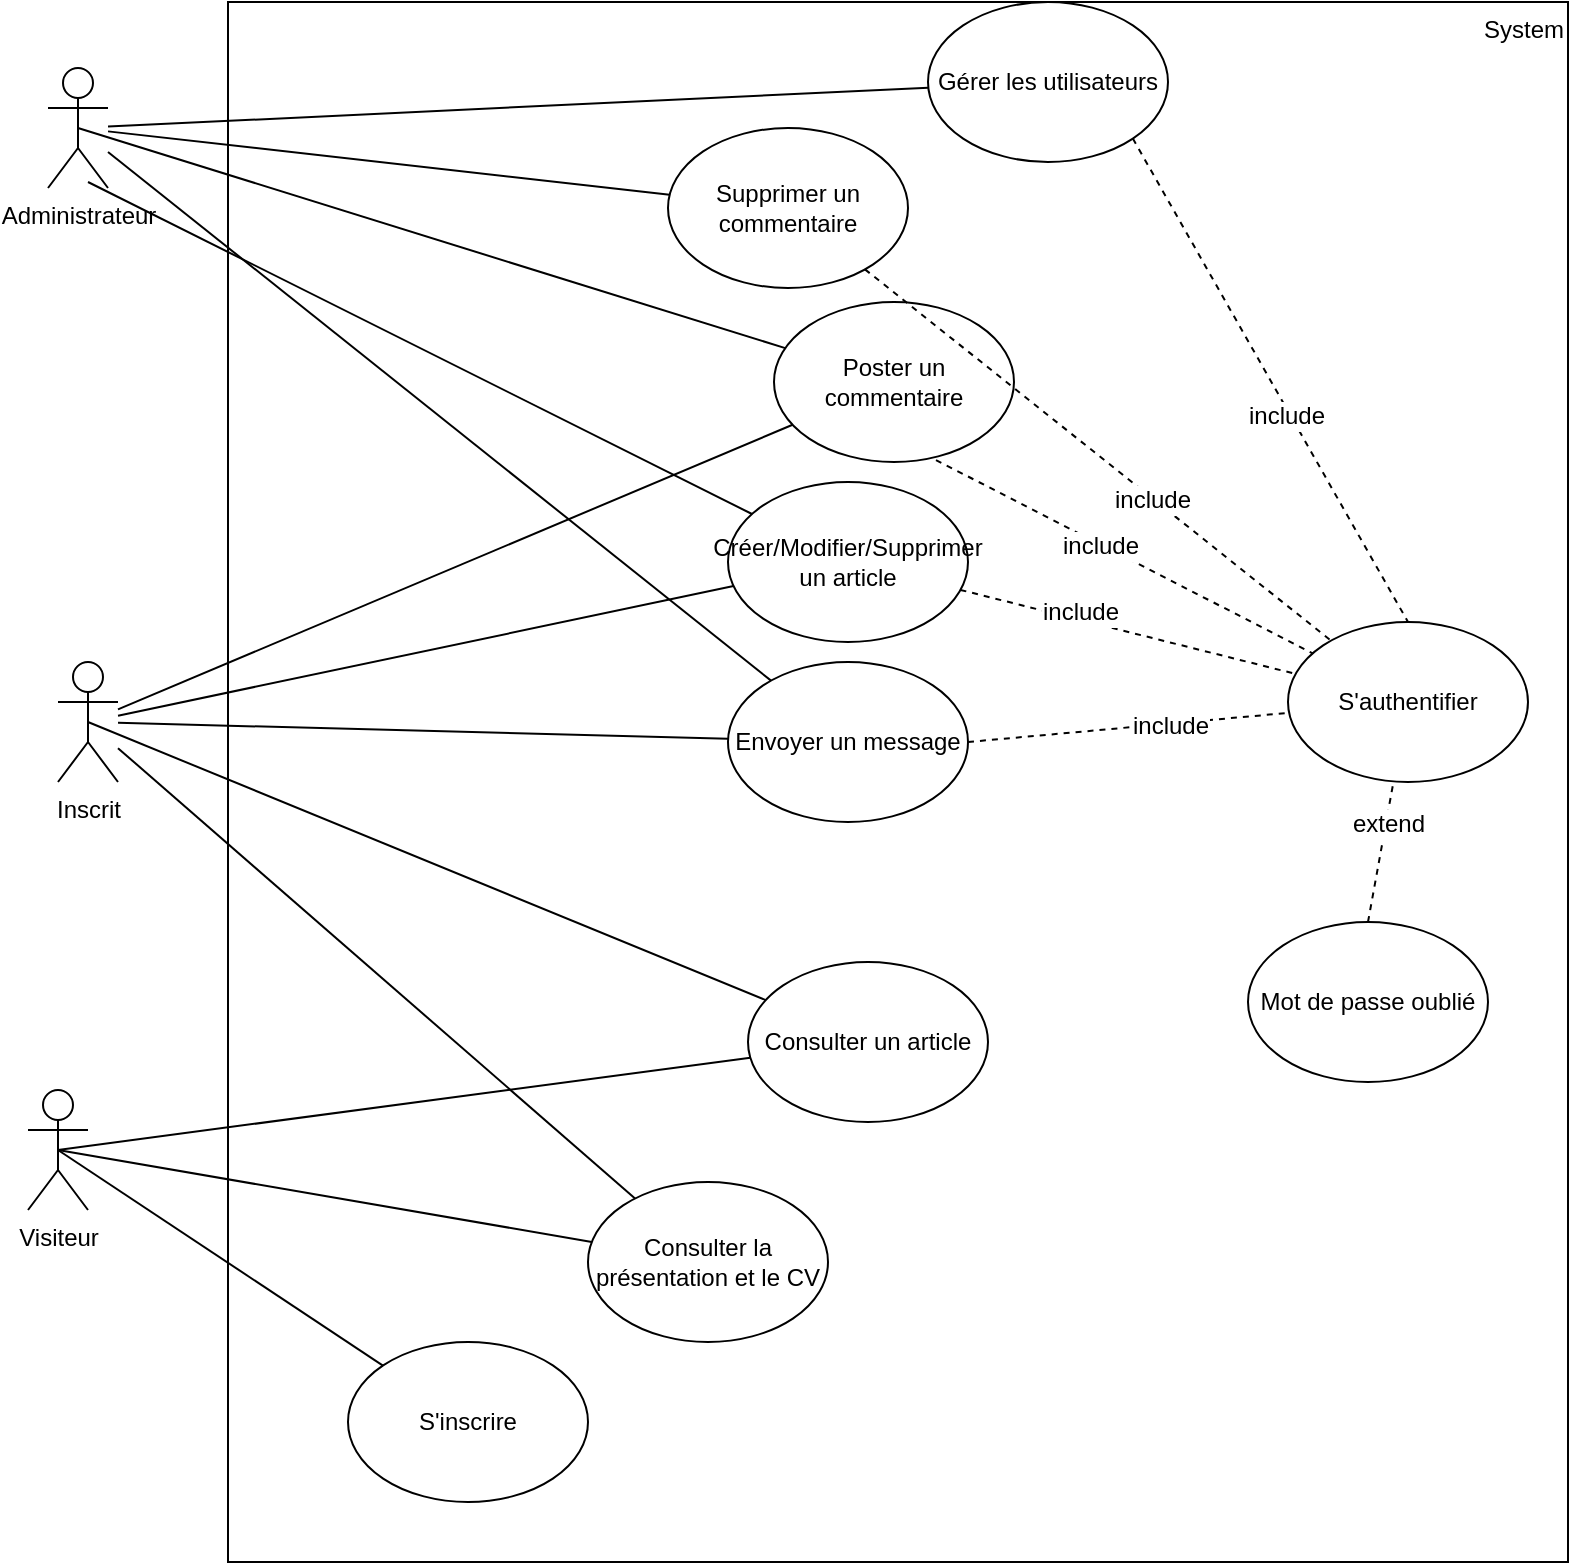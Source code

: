 <mxfile version="12.3.7" type="device" pages="1"><diagram id="q4gUPakhTd23E55N_bJU" name="Page-1"><mxGraphModel dx="1352" dy="767" grid="1" gridSize="10" guides="1" tooltips="1" connect="1" arrows="1" fold="1" page="1" pageScale="1" pageWidth="827" pageHeight="1169" math="0" shadow="0"><root><mxCell id="0"/><mxCell id="1" parent="0"/><mxCell id="Vej4GtkiTeQyJieNl1H3-2" value="&lt;div align=&quot;right&quot;&gt;System&lt;/div&gt;" style="rounded=0;whiteSpace=wrap;html=1;align=right;verticalAlign=top;" vertex="1" parent="1"><mxGeometry x="140" y="40" width="670" height="780" as="geometry"/></mxCell><mxCell id="Vej4GtkiTeQyJieNl1H3-3" value="Administrateur" style="shape=umlActor;verticalLabelPosition=bottom;labelBackgroundColor=#ffffff;verticalAlign=top;html=1;outlineConnect=0;" vertex="1" parent="1"><mxGeometry x="50" y="73" width="30" height="60" as="geometry"/></mxCell><mxCell id="Vej4GtkiTeQyJieNl1H3-4" value="Inscrit" style="shape=umlActor;verticalLabelPosition=bottom;labelBackgroundColor=#ffffff;verticalAlign=top;html=1;outlineConnect=0;" vertex="1" parent="1"><mxGeometry x="55" y="370" width="30" height="60" as="geometry"/></mxCell><mxCell id="Vej4GtkiTeQyJieNl1H3-6" value="Visiteur" style="shape=umlActor;verticalLabelPosition=bottom;labelBackgroundColor=#ffffff;verticalAlign=top;html=1;outlineConnect=0;" vertex="1" parent="1"><mxGeometry x="40" y="584" width="30" height="60" as="geometry"/></mxCell><mxCell id="Vej4GtkiTeQyJieNl1H3-9" value="Gérer les utilisateurs" style="ellipse;whiteSpace=wrap;html=1;" vertex="1" parent="1"><mxGeometry x="490" y="40" width="120" height="80" as="geometry"/></mxCell><mxCell id="Vej4GtkiTeQyJieNl1H3-10" value="Supprimer un commentaire" style="ellipse;whiteSpace=wrap;html=1;" vertex="1" parent="1"><mxGeometry x="360" y="103" width="120" height="80" as="geometry"/></mxCell><mxCell id="Vej4GtkiTeQyJieNl1H3-11" value="Créer/Modifier/Supprimer un article" style="ellipse;whiteSpace=wrap;html=1;" vertex="1" parent="1"><mxGeometry x="390" y="280" width="120" height="80" as="geometry"/></mxCell><mxCell id="Vej4GtkiTeQyJieNl1H3-12" value="S'authentifier" style="ellipse;whiteSpace=wrap;html=1;" vertex="1" parent="1"><mxGeometry x="670" y="350" width="120" height="80" as="geometry"/></mxCell><mxCell id="Vej4GtkiTeQyJieNl1H3-13" value="Poster un commentaire" style="ellipse;whiteSpace=wrap;html=1;" vertex="1" parent="1"><mxGeometry x="413" y="190" width="120" height="80" as="geometry"/></mxCell><mxCell id="Vej4GtkiTeQyJieNl1H3-14" value="Consulter un article" style="ellipse;whiteSpace=wrap;html=1;" vertex="1" parent="1"><mxGeometry x="400" y="520" width="120" height="80" as="geometry"/></mxCell><mxCell id="Vej4GtkiTeQyJieNl1H3-15" value="Envoyer un message" style="ellipse;whiteSpace=wrap;html=1;" vertex="1" parent="1"><mxGeometry x="390" y="370" width="120" height="80" as="geometry"/></mxCell><mxCell id="Vej4GtkiTeQyJieNl1H3-16" value="Consulter la présentation et le CV" style="ellipse;whiteSpace=wrap;html=1;" vertex="1" parent="1"><mxGeometry x="320" y="630" width="120" height="80" as="geometry"/></mxCell><mxCell id="Vej4GtkiTeQyJieNl1H3-17" value="S'inscrire" style="ellipse;whiteSpace=wrap;html=1;" vertex="1" parent="1"><mxGeometry x="200" y="710" width="120" height="80" as="geometry"/></mxCell><mxCell id="Vej4GtkiTeQyJieNl1H3-18" value="" style="endArrow=none;html=1;" edge="1" parent="1" source="Vej4GtkiTeQyJieNl1H3-3" target="Vej4GtkiTeQyJieNl1H3-9"><mxGeometry width="50" height="50" relative="1" as="geometry"><mxPoint x="20" y="890" as="sourcePoint"/><mxPoint x="70" y="840" as="targetPoint"/></mxGeometry></mxCell><mxCell id="Vej4GtkiTeQyJieNl1H3-19" value="" style="endArrow=none;html=1;" edge="1" parent="1" source="Vej4GtkiTeQyJieNl1H3-3" target="Vej4GtkiTeQyJieNl1H3-10"><mxGeometry width="50" height="50" relative="1" as="geometry"><mxPoint x="20" y="890" as="sourcePoint"/><mxPoint x="70" y="840" as="targetPoint"/></mxGeometry></mxCell><mxCell id="Vej4GtkiTeQyJieNl1H3-20" value="" style="endArrow=none;html=1;" edge="1" parent="1" target="Vej4GtkiTeQyJieNl1H3-11"><mxGeometry width="50" height="50" relative="1" as="geometry"><mxPoint x="70" y="130" as="sourcePoint"/><mxPoint x="70" y="840" as="targetPoint"/></mxGeometry></mxCell><mxCell id="Vej4GtkiTeQyJieNl1H3-21" value="" style="endArrow=none;html=1;" edge="1" parent="1" source="Vej4GtkiTeQyJieNl1H3-4" target="Vej4GtkiTeQyJieNl1H3-11"><mxGeometry width="50" height="50" relative="1" as="geometry"><mxPoint x="20" y="890" as="sourcePoint"/><mxPoint x="70" y="840" as="targetPoint"/></mxGeometry></mxCell><mxCell id="Vej4GtkiTeQyJieNl1H3-22" value="" style="endArrow=none;html=1;" edge="1" parent="1" source="Vej4GtkiTeQyJieNl1H3-4" target="Vej4GtkiTeQyJieNl1H3-13"><mxGeometry width="50" height="50" relative="1" as="geometry"><mxPoint x="80" y="310" as="sourcePoint"/><mxPoint x="70" y="840" as="targetPoint"/></mxGeometry></mxCell><mxCell id="Vej4GtkiTeQyJieNl1H3-23" value="" style="endArrow=none;html=1;exitX=0.5;exitY=0.5;exitDx=0;exitDy=0;exitPerimeter=0;" edge="1" parent="1" source="Vej4GtkiTeQyJieNl1H3-3" target="Vej4GtkiTeQyJieNl1H3-13"><mxGeometry width="50" height="50" relative="1" as="geometry"><mxPoint x="20" y="890" as="sourcePoint"/><mxPoint x="70" y="840" as="targetPoint"/></mxGeometry></mxCell><mxCell id="Vej4GtkiTeQyJieNl1H3-24" value="" style="endArrow=none;html=1;exitX=0.5;exitY=0.5;exitDx=0;exitDy=0;exitPerimeter=0;" edge="1" parent="1" source="Vej4GtkiTeQyJieNl1H3-4" target="Vej4GtkiTeQyJieNl1H3-14"><mxGeometry width="50" height="50" relative="1" as="geometry"><mxPoint x="80" y="320" as="sourcePoint"/><mxPoint x="70" y="840" as="targetPoint"/></mxGeometry></mxCell><mxCell id="Vej4GtkiTeQyJieNl1H3-27" value="" style="endArrow=none;html=1;" edge="1" parent="1" source="Vej4GtkiTeQyJieNl1H3-4" target="Vej4GtkiTeQyJieNl1H3-15"><mxGeometry width="50" height="50" relative="1" as="geometry"><mxPoint x="20" y="890" as="sourcePoint"/><mxPoint x="70" y="840" as="targetPoint"/></mxGeometry></mxCell><mxCell id="Vej4GtkiTeQyJieNl1H3-28" value="" style="endArrow=none;html=1;" edge="1" parent="1" source="Vej4GtkiTeQyJieNl1H3-4" target="Vej4GtkiTeQyJieNl1H3-16"><mxGeometry width="50" height="50" relative="1" as="geometry"><mxPoint x="20" y="890" as="sourcePoint"/><mxPoint x="70" y="840" as="targetPoint"/></mxGeometry></mxCell><mxCell id="Vej4GtkiTeQyJieNl1H3-29" value="" style="endArrow=none;html=1;exitX=0.5;exitY=0.5;exitDx=0;exitDy=0;exitPerimeter=0;" edge="1" parent="1" source="Vej4GtkiTeQyJieNl1H3-6" target="Vej4GtkiTeQyJieNl1H3-17"><mxGeometry width="50" height="50" relative="1" as="geometry"><mxPoint x="20" y="890" as="sourcePoint"/><mxPoint x="70" y="840" as="targetPoint"/></mxGeometry></mxCell><mxCell id="Vej4GtkiTeQyJieNl1H3-30" value="" style="endArrow=none;html=1;exitX=0.5;exitY=0.5;exitDx=0;exitDy=0;exitPerimeter=0;" edge="1" parent="1" source="Vej4GtkiTeQyJieNl1H3-6" target="Vej4GtkiTeQyJieNl1H3-16"><mxGeometry width="50" height="50" relative="1" as="geometry"><mxPoint x="70" y="710" as="sourcePoint"/><mxPoint x="70" y="840" as="targetPoint"/></mxGeometry></mxCell><mxCell id="Vej4GtkiTeQyJieNl1H3-31" value="" style="endArrow=none;html=1;entryX=0.5;entryY=0.5;entryDx=0;entryDy=0;entryPerimeter=0;" edge="1" parent="1" source="Vej4GtkiTeQyJieNl1H3-14" target="Vej4GtkiTeQyJieNl1H3-6"><mxGeometry width="50" height="50" relative="1" as="geometry"><mxPoint x="20" y="890" as="sourcePoint"/><mxPoint x="70" y="840" as="targetPoint"/></mxGeometry></mxCell><mxCell id="Vej4GtkiTeQyJieNl1H3-32" value="" style="endArrow=none;html=1;" edge="1" parent="1" source="Vej4GtkiTeQyJieNl1H3-15" target="Vej4GtkiTeQyJieNl1H3-3"><mxGeometry width="50" height="50" relative="1" as="geometry"><mxPoint x="20" y="890" as="sourcePoint"/><mxPoint x="70" y="840" as="targetPoint"/></mxGeometry></mxCell><mxCell id="Vej4GtkiTeQyJieNl1H3-34" value="" style="endArrow=none;dashed=1;html=1;exitX=1;exitY=1;exitDx=0;exitDy=0;entryX=0.5;entryY=0;entryDx=0;entryDy=0;" edge="1" parent="1" source="Vej4GtkiTeQyJieNl1H3-9" target="Vej4GtkiTeQyJieNl1H3-12"><mxGeometry width="50" height="50" relative="1" as="geometry"><mxPoint x="20" y="890" as="sourcePoint"/><mxPoint x="70" y="840" as="targetPoint"/></mxGeometry></mxCell><mxCell id="Vej4GtkiTeQyJieNl1H3-46" value="include" style="text;html=1;align=center;verticalAlign=middle;resizable=0;points=[];;labelBackgroundColor=#ffffff;" vertex="1" connectable="0" parent="Vej4GtkiTeQyJieNl1H3-34"><mxGeometry x="0.141" y="-2" relative="1" as="geometry"><mxPoint as="offset"/></mxGeometry></mxCell><mxCell id="Vej4GtkiTeQyJieNl1H3-35" value="" style="endArrow=none;dashed=1;html=1;" edge="1" parent="1" source="Vej4GtkiTeQyJieNl1H3-10" target="Vej4GtkiTeQyJieNl1H3-12"><mxGeometry width="50" height="50" relative="1" as="geometry"><mxPoint x="20" y="890" as="sourcePoint"/><mxPoint x="70" y="840" as="targetPoint"/></mxGeometry></mxCell><mxCell id="Vej4GtkiTeQyJieNl1H3-45" value="include" style="text;html=1;align=center;verticalAlign=middle;resizable=0;points=[];;labelBackgroundColor=#ffffff;" vertex="1" connectable="0" parent="Vej4GtkiTeQyJieNl1H3-35"><mxGeometry x="0.236" y="-1" relative="1" as="geometry"><mxPoint as="offset"/></mxGeometry></mxCell><mxCell id="Vej4GtkiTeQyJieNl1H3-36" value="" style="endArrow=none;dashed=1;html=1;exitX=0.675;exitY=0.988;exitDx=0;exitDy=0;exitPerimeter=0;" edge="1" parent="1" source="Vej4GtkiTeQyJieNl1H3-13" target="Vej4GtkiTeQyJieNl1H3-12"><mxGeometry width="50" height="50" relative="1" as="geometry"><mxPoint x="20" y="890" as="sourcePoint"/><mxPoint x="70" y="840" as="targetPoint"/></mxGeometry></mxCell><mxCell id="Vej4GtkiTeQyJieNl1H3-44" value="include" style="text;html=1;align=center;verticalAlign=middle;resizable=0;points=[];;labelBackgroundColor=#ffffff;direction=south;" vertex="1" connectable="0" parent="Vej4GtkiTeQyJieNl1H3-36"><mxGeometry x="-0.125" y="-1" relative="1" as="geometry"><mxPoint as="offset"/></mxGeometry></mxCell><mxCell id="Vej4GtkiTeQyJieNl1H3-37" value="" style="endArrow=none;dashed=1;html=1;" edge="1" parent="1" source="Vej4GtkiTeQyJieNl1H3-11" target="Vej4GtkiTeQyJieNl1H3-12"><mxGeometry width="50" height="50" relative="1" as="geometry"><mxPoint x="20" y="890" as="sourcePoint"/><mxPoint x="70" y="840" as="targetPoint"/></mxGeometry></mxCell><mxCell id="Vej4GtkiTeQyJieNl1H3-43" value="include" style="text;html=1;align=center;verticalAlign=middle;resizable=0;points=[];;labelBackgroundColor=#ffffff;" vertex="1" connectable="0" parent="Vej4GtkiTeQyJieNl1H3-37"><mxGeometry x="-0.298" y="4" relative="1" as="geometry"><mxPoint as="offset"/></mxGeometry></mxCell><mxCell id="Vej4GtkiTeQyJieNl1H3-38" value="" style="endArrow=none;dashed=1;html=1;exitX=1;exitY=0.5;exitDx=0;exitDy=0;" edge="1" parent="1" source="Vej4GtkiTeQyJieNl1H3-15" target="Vej4GtkiTeQyJieNl1H3-12"><mxGeometry width="50" height="50" relative="1" as="geometry"><mxPoint x="20" y="890" as="sourcePoint"/><mxPoint x="70" y="840" as="targetPoint"/></mxGeometry></mxCell><mxCell id="Vej4GtkiTeQyJieNl1H3-42" value="include" style="text;html=1;align=center;verticalAlign=middle;resizable=0;points=[];;labelBackgroundColor=#ffffff;" vertex="1" connectable="0" parent="Vej4GtkiTeQyJieNl1H3-38"><mxGeometry x="0.257" y="-1" relative="1" as="geometry"><mxPoint as="offset"/></mxGeometry></mxCell><mxCell id="Vej4GtkiTeQyJieNl1H3-39" value="Mot de passe oublié" style="ellipse;whiteSpace=wrap;html=1;" vertex="1" parent="1"><mxGeometry x="650" y="500" width="120" height="80" as="geometry"/></mxCell><mxCell id="Vej4GtkiTeQyJieNl1H3-40" value="" style="endArrow=none;dashed=1;html=1;exitX=0.5;exitY=0;exitDx=0;exitDy=0;" edge="1" parent="1" source="Vej4GtkiTeQyJieNl1H3-39" target="Vej4GtkiTeQyJieNl1H3-12"><mxGeometry width="50" height="50" relative="1" as="geometry"><mxPoint x="20" y="890" as="sourcePoint"/><mxPoint x="70" y="840" as="targetPoint"/></mxGeometry></mxCell><mxCell id="Vej4GtkiTeQyJieNl1H3-41" value="extend" style="text;html=1;align=center;verticalAlign=middle;resizable=0;points=[];;labelBackgroundColor=#ffffff;" vertex="1" connectable="0" parent="Vej4GtkiTeQyJieNl1H3-40"><mxGeometry x="0.4" y="-1" relative="1" as="geometry"><mxPoint as="offset"/></mxGeometry></mxCell></root></mxGraphModel></diagram></mxfile>